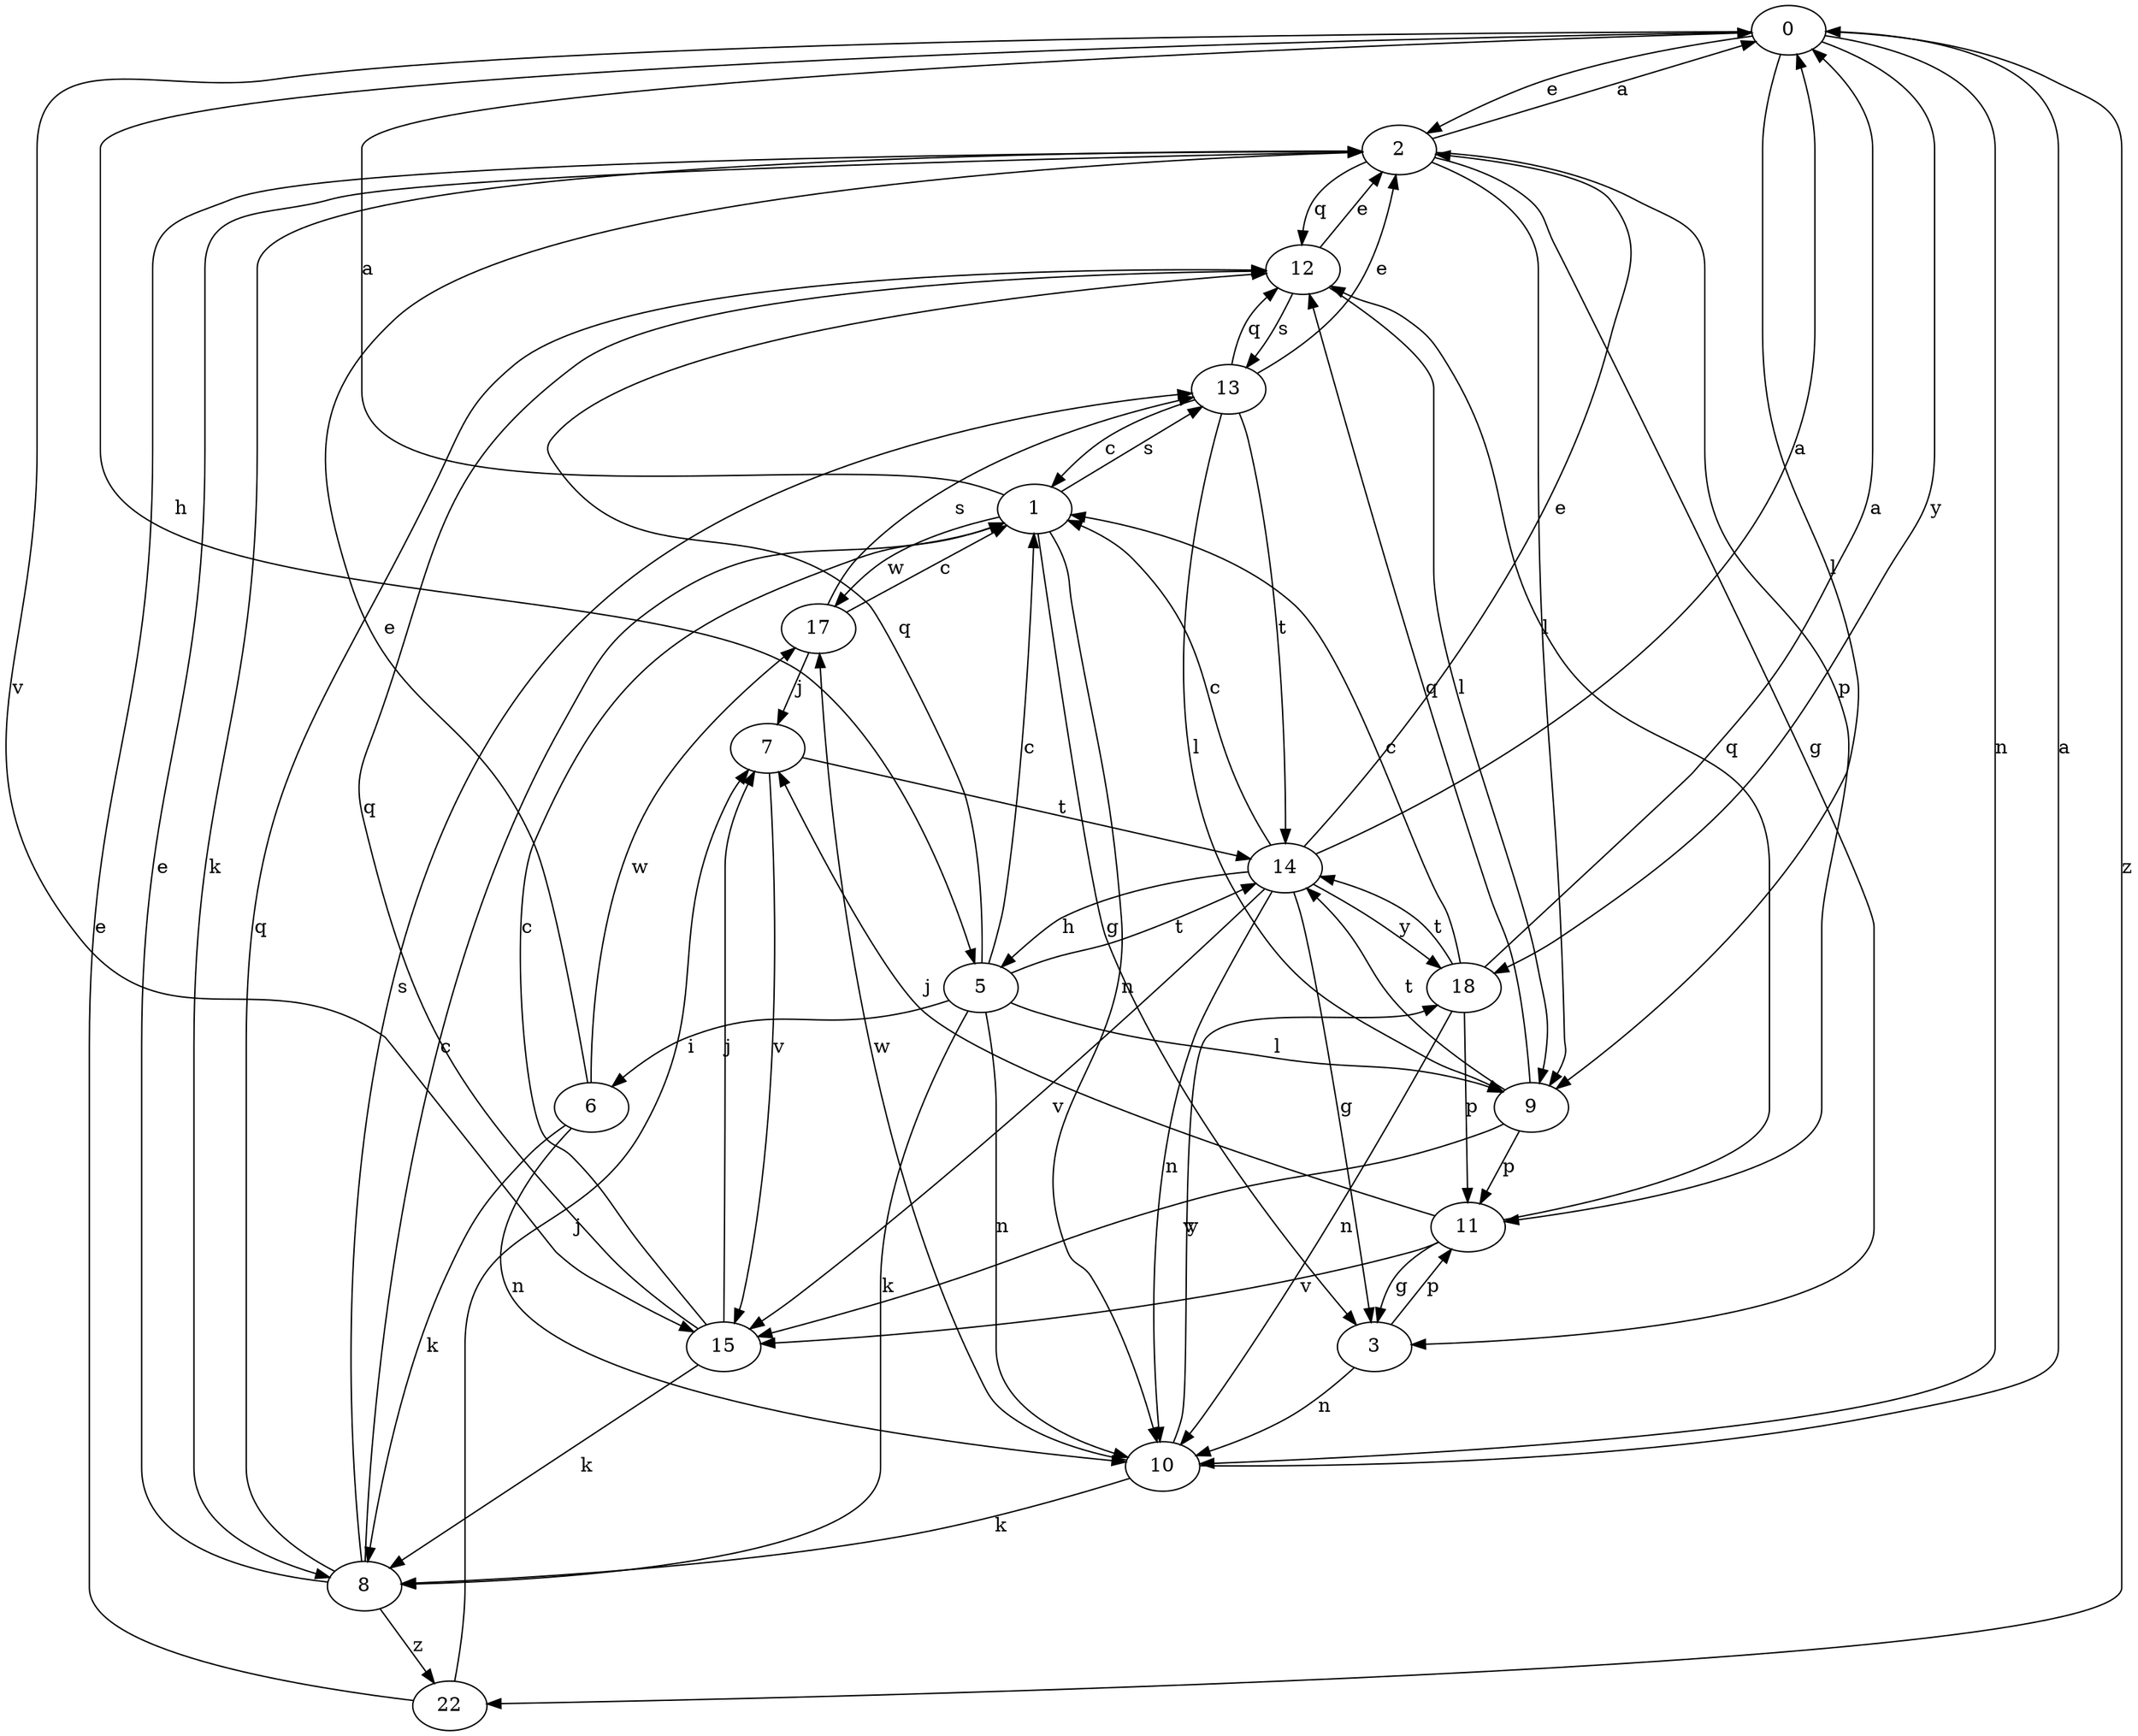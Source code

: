 strict digraph  {
0;
1;
2;
3;
5;
6;
7;
8;
9;
10;
11;
12;
13;
14;
15;
17;
18;
22;
0 -> 2  [label=e];
0 -> 5  [label=h];
0 -> 9  [label=l];
0 -> 10  [label=n];
0 -> 15  [label=v];
0 -> 18  [label=y];
0 -> 22  [label=z];
1 -> 0  [label=a];
1 -> 3  [label=g];
1 -> 10  [label=n];
1 -> 13  [label=s];
1 -> 17  [label=w];
2 -> 0  [label=a];
2 -> 3  [label=g];
2 -> 8  [label=k];
2 -> 9  [label=l];
2 -> 11  [label=p];
2 -> 12  [label=q];
3 -> 10  [label=n];
3 -> 11  [label=p];
5 -> 1  [label=c];
5 -> 6  [label=i];
5 -> 8  [label=k];
5 -> 9  [label=l];
5 -> 10  [label=n];
5 -> 12  [label=q];
5 -> 14  [label=t];
6 -> 2  [label=e];
6 -> 8  [label=k];
6 -> 10  [label=n];
6 -> 17  [label=w];
7 -> 14  [label=t];
7 -> 15  [label=v];
8 -> 1  [label=c];
8 -> 2  [label=e];
8 -> 12  [label=q];
8 -> 13  [label=s];
8 -> 22  [label=z];
9 -> 11  [label=p];
9 -> 12  [label=q];
9 -> 14  [label=t];
9 -> 15  [label=v];
10 -> 0  [label=a];
10 -> 8  [label=k];
10 -> 17  [label=w];
10 -> 18  [label=y];
11 -> 3  [label=g];
11 -> 7  [label=j];
11 -> 12  [label=q];
11 -> 15  [label=v];
12 -> 2  [label=e];
12 -> 9  [label=l];
12 -> 13  [label=s];
13 -> 1  [label=c];
13 -> 2  [label=e];
13 -> 9  [label=l];
13 -> 12  [label=q];
13 -> 14  [label=t];
14 -> 0  [label=a];
14 -> 1  [label=c];
14 -> 2  [label=e];
14 -> 3  [label=g];
14 -> 5  [label=h];
14 -> 10  [label=n];
14 -> 15  [label=v];
14 -> 18  [label=y];
15 -> 1  [label=c];
15 -> 7  [label=j];
15 -> 8  [label=k];
15 -> 12  [label=q];
17 -> 1  [label=c];
17 -> 7  [label=j];
17 -> 13  [label=s];
18 -> 0  [label=a];
18 -> 1  [label=c];
18 -> 10  [label=n];
18 -> 11  [label=p];
18 -> 14  [label=t];
22 -> 2  [label=e];
22 -> 7  [label=j];
}
